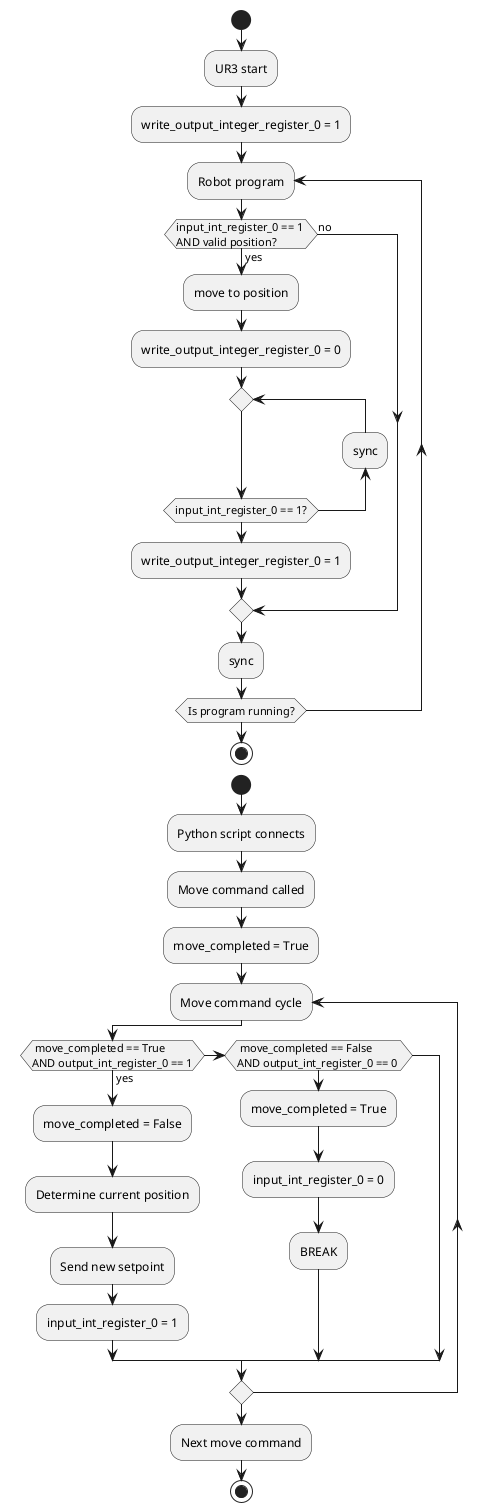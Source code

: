 @startuml

start
:UR3 start;
:write_output_integer_register_0 = 1;

repeat :Robot program;
  if (input_int_register_0 == 1 \nAND valid position?) then (yes)
    :move to position;
    :write_output_integer_register_0 = 0;

    repeat
    backward:sync;
    repeat while (input_int_register_0 == 1?)

    :write_output_integer_register_0 = 1;

  else (no)
  endif
  :sync;
repeat while (Is program running?)
stop

start
:Python script connects;
:Move command called;
:move_completed = True;
repeat :Move command cycle;
if ( move_completed == True \nAND output_int_register_0 == 1) then (yes)
    :move_completed = False;
    :Determine current position;
    :Send new setpoint;
    :input_int_register_0 = 1;
elseif ( move_completed == False \nAND output_int_register_0 == 0 )
    :move_completed = True;
    :input_int_register_0 = 0;
    :BREAK;
endif
repeat while ()
:Next move command;
stop

@enduml

